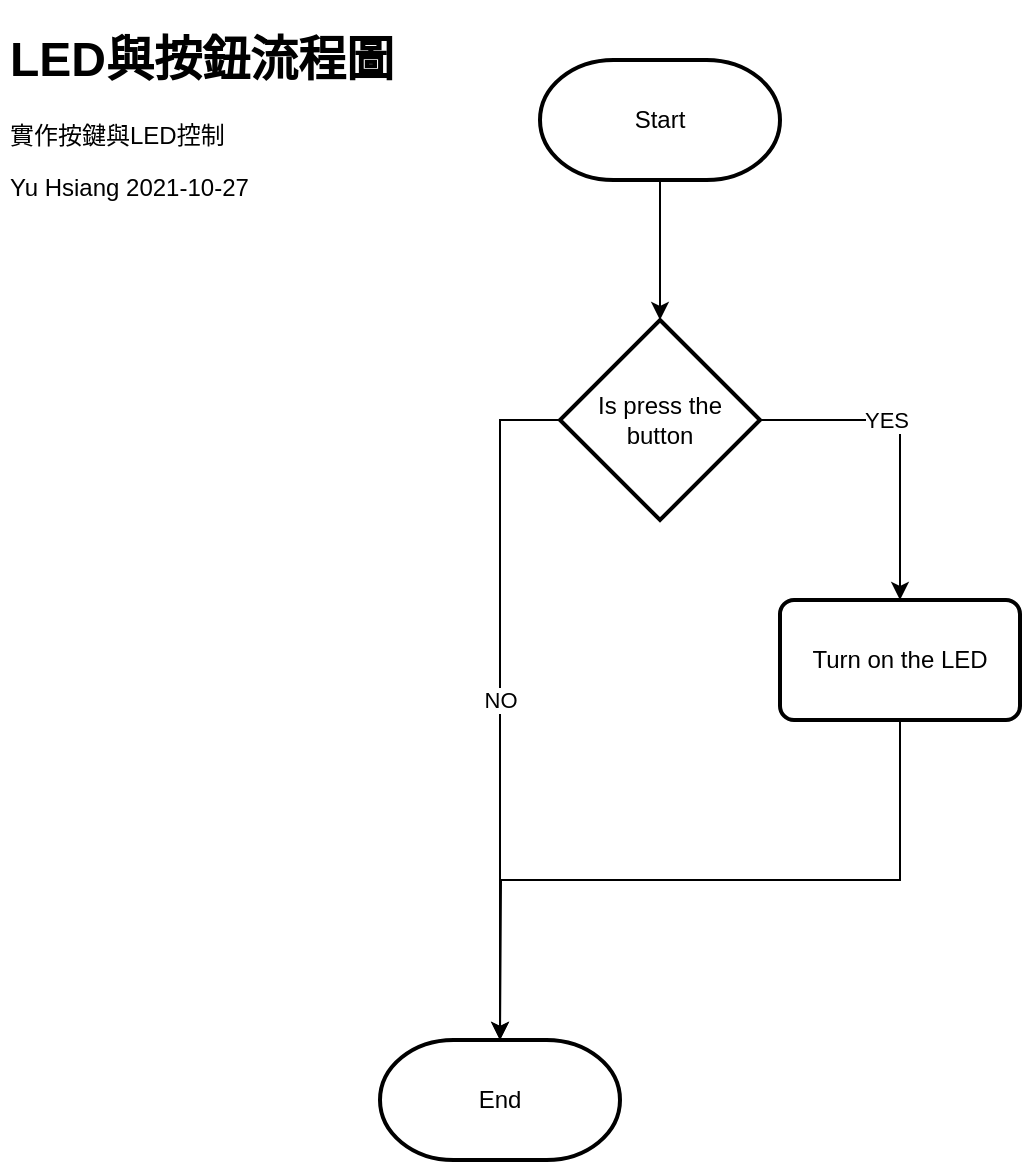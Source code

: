 <mxfile version="15.5.9" type="device"><diagram id="4ZNbAx4IfElN8y3qgS5P" name="Page-1"><mxGraphModel dx="1185" dy="627" grid="1" gridSize="10" guides="1" tooltips="1" connect="1" arrows="1" fold="1" page="1" pageScale="1" pageWidth="827" pageHeight="1169" math="0" shadow="0"><root><mxCell id="0"/><mxCell id="1" parent="0"/><mxCell id="Va6mCrW90WMfXcvxE0qM-50" style="edgeStyle=orthogonalEdgeStyle;rounded=0;orthogonalLoop=1;jettySize=auto;html=1;exitX=0.5;exitY=1;exitDx=0;exitDy=0;exitPerimeter=0;entryX=0.5;entryY=0;entryDx=0;entryDy=0;entryPerimeter=0;" edge="1" parent="1" source="A7Ur6f7OPCV7zLfDLtBG-1" target="Va6mCrW90WMfXcvxE0qM-49"><mxGeometry relative="1" as="geometry"/></mxCell><mxCell id="A7Ur6f7OPCV7zLfDLtBG-1" value="Start" style="strokeWidth=2;html=1;shape=mxgraph.flowchart.terminator;whiteSpace=wrap;" parent="1" vertex="1"><mxGeometry x="310" y="60" width="120" height="60" as="geometry"/></mxCell><mxCell id="A7Ur6f7OPCV7zLfDLtBG-30" value="End" style="strokeWidth=2;html=1;shape=mxgraph.flowchart.terminator;whiteSpace=wrap;" parent="1" vertex="1"><mxGeometry x="230" y="550" width="120" height="60" as="geometry"/></mxCell><mxCell id="A7Ur6f7OPCV7zLfDLtBG-33" value="&lt;h1&gt;LED與按鈕流程圖&lt;/h1&gt;實作按鍵與LED控制&lt;br&gt;&lt;p&gt;Yu Hsiang 2021-10-27&lt;br&gt;&lt;/p&gt;" style="text;html=1;strokeColor=none;fillColor=none;spacing=5;spacingTop=-20;whiteSpace=wrap;overflow=hidden;rounded=0;" parent="1" vertex="1"><mxGeometry x="40" y="40" width="240" height="150" as="geometry"/></mxCell><mxCell id="Va6mCrW90WMfXcvxE0qM-61" style="edgeStyle=orthogonalEdgeStyle;rounded=0;orthogonalLoop=1;jettySize=auto;html=1;exitX=0.5;exitY=1;exitDx=0;exitDy=0;" edge="1" parent="1" source="Va6mCrW90WMfXcvxE0qM-36"><mxGeometry relative="1" as="geometry"><mxPoint x="290" y="550" as="targetPoint"/></mxGeometry></mxCell><mxCell id="Va6mCrW90WMfXcvxE0qM-36" value="Turn on the LED" style="rounded=1;whiteSpace=wrap;html=1;absoluteArcSize=1;arcSize=14;strokeWidth=2;" vertex="1" parent="1"><mxGeometry x="430" y="330" width="120" height="60" as="geometry"/></mxCell><mxCell id="Va6mCrW90WMfXcvxE0qM-57" value="NO" style="edgeStyle=orthogonalEdgeStyle;rounded=0;orthogonalLoop=1;jettySize=auto;html=1;exitX=0;exitY=0.5;exitDx=0;exitDy=0;exitPerimeter=0;" edge="1" parent="1" source="Va6mCrW90WMfXcvxE0qM-49" target="A7Ur6f7OPCV7zLfDLtBG-30"><mxGeometry relative="1" as="geometry"/></mxCell><mxCell id="Va6mCrW90WMfXcvxE0qM-60" style="edgeStyle=orthogonalEdgeStyle;rounded=0;orthogonalLoop=1;jettySize=auto;html=1;exitX=1;exitY=0.5;exitDx=0;exitDy=0;exitPerimeter=0;" edge="1" parent="1" source="Va6mCrW90WMfXcvxE0qM-49" target="Va6mCrW90WMfXcvxE0qM-36"><mxGeometry relative="1" as="geometry"/></mxCell><mxCell id="Va6mCrW90WMfXcvxE0qM-62" value="YES" style="edgeLabel;html=1;align=center;verticalAlign=middle;resizable=0;points=[];" vertex="1" connectable="0" parent="Va6mCrW90WMfXcvxE0qM-60"><mxGeometry x="-0.219" relative="1" as="geometry"><mxPoint as="offset"/></mxGeometry></mxCell><mxCell id="Va6mCrW90WMfXcvxE0qM-49" value="Is press the button" style="strokeWidth=2;html=1;shape=mxgraph.flowchart.decision;whiteSpace=wrap;" vertex="1" parent="1"><mxGeometry x="320" y="190" width="100" height="100" as="geometry"/></mxCell></root></mxGraphModel></diagram></mxfile>